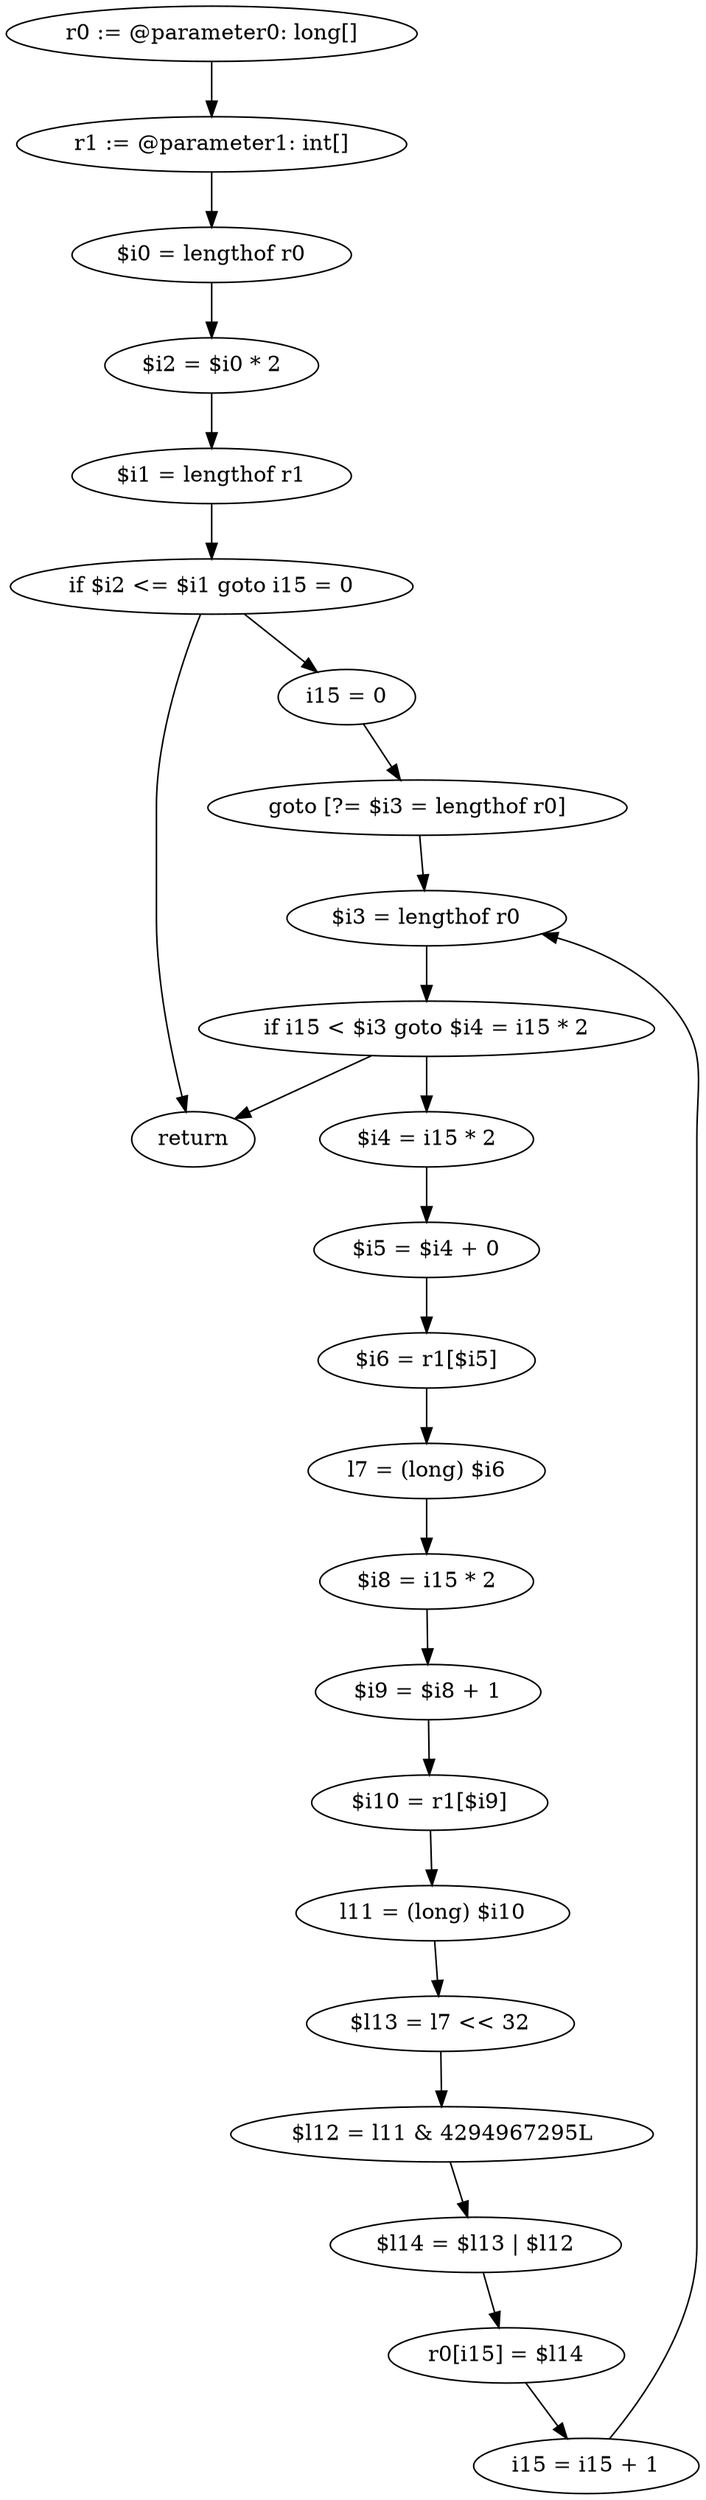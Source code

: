 digraph "unitGraph" {
    "r0 := @parameter0: long[]"
    "r1 := @parameter1: int[]"
    "$i0 = lengthof r0"
    "$i2 = $i0 * 2"
    "$i1 = lengthof r1"
    "if $i2 <= $i1 goto i15 = 0"
    "return"
    "i15 = 0"
    "goto [?= $i3 = lengthof r0]"
    "$i4 = i15 * 2"
    "$i5 = $i4 + 0"
    "$i6 = r1[$i5]"
    "l7 = (long) $i6"
    "$i8 = i15 * 2"
    "$i9 = $i8 + 1"
    "$i10 = r1[$i9]"
    "l11 = (long) $i10"
    "$l13 = l7 << 32"
    "$l12 = l11 & 4294967295L"
    "$l14 = $l13 | $l12"
    "r0[i15] = $l14"
    "i15 = i15 + 1"
    "$i3 = lengthof r0"
    "if i15 < $i3 goto $i4 = i15 * 2"
    "r0 := @parameter0: long[]"->"r1 := @parameter1: int[]";
    "r1 := @parameter1: int[]"->"$i0 = lengthof r0";
    "$i0 = lengthof r0"->"$i2 = $i0 * 2";
    "$i2 = $i0 * 2"->"$i1 = lengthof r1";
    "$i1 = lengthof r1"->"if $i2 <= $i1 goto i15 = 0";
    "if $i2 <= $i1 goto i15 = 0"->"return";
    "if $i2 <= $i1 goto i15 = 0"->"i15 = 0";
    "i15 = 0"->"goto [?= $i3 = lengthof r0]";
    "goto [?= $i3 = lengthof r0]"->"$i3 = lengthof r0";
    "$i4 = i15 * 2"->"$i5 = $i4 + 0";
    "$i5 = $i4 + 0"->"$i6 = r1[$i5]";
    "$i6 = r1[$i5]"->"l7 = (long) $i6";
    "l7 = (long) $i6"->"$i8 = i15 * 2";
    "$i8 = i15 * 2"->"$i9 = $i8 + 1";
    "$i9 = $i8 + 1"->"$i10 = r1[$i9]";
    "$i10 = r1[$i9]"->"l11 = (long) $i10";
    "l11 = (long) $i10"->"$l13 = l7 << 32";
    "$l13 = l7 << 32"->"$l12 = l11 & 4294967295L";
    "$l12 = l11 & 4294967295L"->"$l14 = $l13 | $l12";
    "$l14 = $l13 | $l12"->"r0[i15] = $l14";
    "r0[i15] = $l14"->"i15 = i15 + 1";
    "i15 = i15 + 1"->"$i3 = lengthof r0";
    "$i3 = lengthof r0"->"if i15 < $i3 goto $i4 = i15 * 2";
    "if i15 < $i3 goto $i4 = i15 * 2"->"return";
    "if i15 < $i3 goto $i4 = i15 * 2"->"$i4 = i15 * 2";
}

